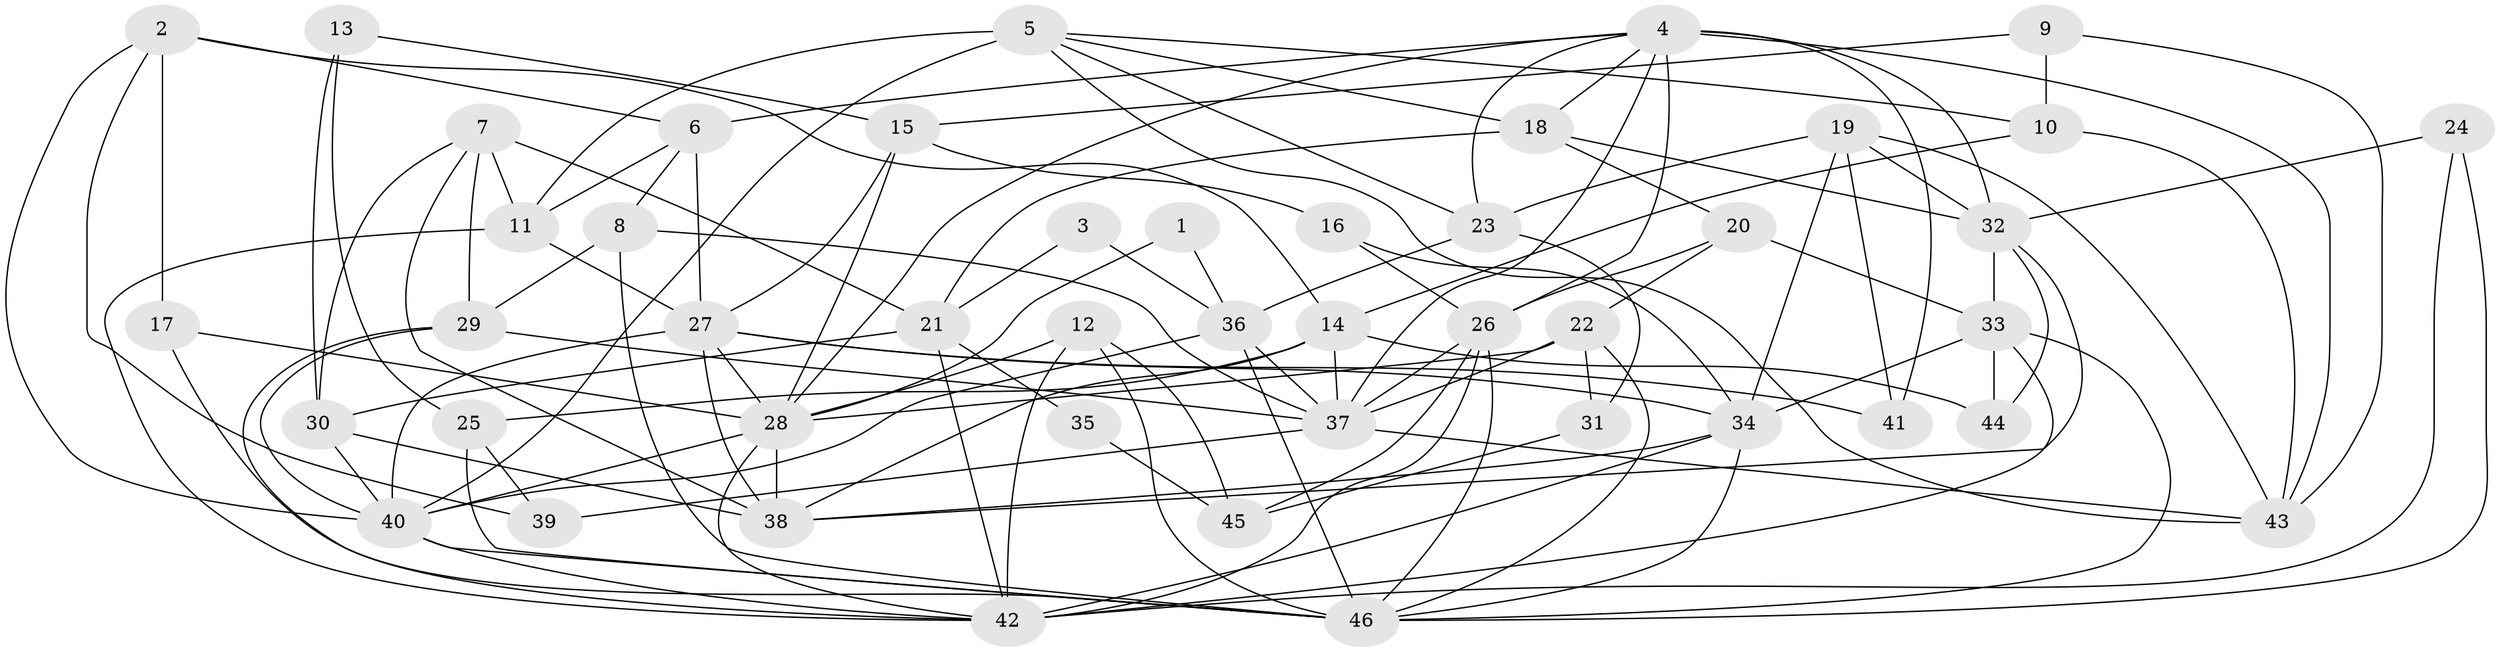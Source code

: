 // original degree distribution, {6: 0.09782608695652174, 5: 0.18478260869565216, 3: 0.29347826086956524, 4: 0.20652173913043478, 10: 0.010869565217391304, 2: 0.16304347826086957, 7: 0.03260869565217391, 11: 0.010869565217391304}
// Generated by graph-tools (version 1.1) at 2025/02/03/09/25 03:02:15]
// undirected, 46 vertices, 121 edges
graph export_dot {
graph [start="1"]
  node [color=gray90,style=filled];
  1;
  2;
  3;
  4;
  5;
  6;
  7;
  8;
  9;
  10;
  11;
  12;
  13;
  14;
  15;
  16;
  17;
  18;
  19;
  20;
  21;
  22;
  23;
  24;
  25;
  26;
  27;
  28;
  29;
  30;
  31;
  32;
  33;
  34;
  35;
  36;
  37;
  38;
  39;
  40;
  41;
  42;
  43;
  44;
  45;
  46;
  1 -- 28 [weight=1.0];
  1 -- 36 [weight=1.0];
  2 -- 6 [weight=1.0];
  2 -- 14 [weight=1.0];
  2 -- 17 [weight=1.0];
  2 -- 39 [weight=1.0];
  2 -- 40 [weight=1.0];
  3 -- 21 [weight=1.0];
  3 -- 36 [weight=3.0];
  4 -- 6 [weight=2.0];
  4 -- 18 [weight=1.0];
  4 -- 23 [weight=1.0];
  4 -- 26 [weight=2.0];
  4 -- 28 [weight=2.0];
  4 -- 32 [weight=1.0];
  4 -- 37 [weight=1.0];
  4 -- 41 [weight=3.0];
  4 -- 43 [weight=2.0];
  5 -- 10 [weight=1.0];
  5 -- 11 [weight=1.0];
  5 -- 18 [weight=1.0];
  5 -- 23 [weight=1.0];
  5 -- 40 [weight=1.0];
  5 -- 43 [weight=1.0];
  6 -- 8 [weight=1.0];
  6 -- 11 [weight=1.0];
  6 -- 27 [weight=2.0];
  7 -- 11 [weight=1.0];
  7 -- 21 [weight=2.0];
  7 -- 29 [weight=1.0];
  7 -- 30 [weight=1.0];
  7 -- 38 [weight=1.0];
  8 -- 29 [weight=1.0];
  8 -- 37 [weight=1.0];
  8 -- 46 [weight=1.0];
  9 -- 10 [weight=1.0];
  9 -- 15 [weight=1.0];
  9 -- 43 [weight=1.0];
  10 -- 14 [weight=1.0];
  10 -- 43 [weight=1.0];
  11 -- 27 [weight=1.0];
  11 -- 42 [weight=1.0];
  12 -- 28 [weight=1.0];
  12 -- 42 [weight=1.0];
  12 -- 45 [weight=1.0];
  12 -- 46 [weight=1.0];
  13 -- 15 [weight=1.0];
  13 -- 25 [weight=1.0];
  13 -- 30 [weight=1.0];
  14 -- 25 [weight=1.0];
  14 -- 37 [weight=1.0];
  14 -- 38 [weight=1.0];
  14 -- 44 [weight=1.0];
  15 -- 16 [weight=1.0];
  15 -- 27 [weight=1.0];
  15 -- 28 [weight=1.0];
  16 -- 26 [weight=1.0];
  16 -- 34 [weight=2.0];
  17 -- 28 [weight=1.0];
  17 -- 46 [weight=1.0];
  18 -- 20 [weight=1.0];
  18 -- 21 [weight=1.0];
  18 -- 32 [weight=1.0];
  19 -- 23 [weight=1.0];
  19 -- 32 [weight=1.0];
  19 -- 34 [weight=1.0];
  19 -- 41 [weight=1.0];
  19 -- 43 [weight=1.0];
  20 -- 22 [weight=1.0];
  20 -- 26 [weight=1.0];
  20 -- 33 [weight=1.0];
  21 -- 30 [weight=1.0];
  21 -- 35 [weight=2.0];
  21 -- 42 [weight=1.0];
  22 -- 28 [weight=1.0];
  22 -- 31 [weight=1.0];
  22 -- 37 [weight=1.0];
  22 -- 46 [weight=1.0];
  23 -- 31 [weight=1.0];
  23 -- 36 [weight=1.0];
  24 -- 32 [weight=1.0];
  24 -- 42 [weight=1.0];
  24 -- 46 [weight=1.0];
  25 -- 39 [weight=1.0];
  25 -- 46 [weight=1.0];
  26 -- 37 [weight=1.0];
  26 -- 42 [weight=1.0];
  26 -- 45 [weight=1.0];
  26 -- 46 [weight=1.0];
  27 -- 28 [weight=1.0];
  27 -- 34 [weight=1.0];
  27 -- 38 [weight=1.0];
  27 -- 40 [weight=1.0];
  27 -- 41 [weight=1.0];
  28 -- 38 [weight=2.0];
  28 -- 40 [weight=1.0];
  28 -- 42 [weight=1.0];
  29 -- 37 [weight=1.0];
  29 -- 40 [weight=1.0];
  29 -- 42 [weight=1.0];
  30 -- 38 [weight=1.0];
  30 -- 40 [weight=1.0];
  31 -- 45 [weight=1.0];
  32 -- 33 [weight=1.0];
  32 -- 38 [weight=1.0];
  32 -- 44 [weight=1.0];
  33 -- 34 [weight=1.0];
  33 -- 42 [weight=2.0];
  33 -- 44 [weight=1.0];
  33 -- 46 [weight=1.0];
  34 -- 38 [weight=1.0];
  34 -- 42 [weight=1.0];
  34 -- 46 [weight=1.0];
  35 -- 45 [weight=1.0];
  36 -- 37 [weight=1.0];
  36 -- 40 [weight=1.0];
  36 -- 46 [weight=1.0];
  37 -- 39 [weight=1.0];
  37 -- 43 [weight=1.0];
  40 -- 42 [weight=1.0];
  40 -- 46 [weight=1.0];
}

